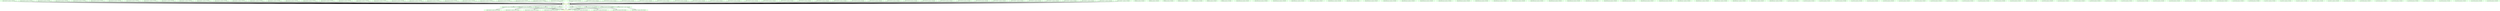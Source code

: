  digraph "g" {
"CloneSet_running_0" [ style=bold color="green" fontcolor="orange"]
"CloneSet_start_0" -> "CloneSet_running_0" [ style = bold]
"CloneSet_start_0" -> "child_CloneSet:0_start_0 c001n02" [ style = bold]
"CloneSet_start_0" -> "child_CloneSet:1_start_0 c001n03" [ style = bold]
"CloneSet_start_0" -> "child_CloneSet:2_start_0 c001n04" [ style = bold]
"CloneSet_start_0" -> "child_CloneSet:3_start_0 c001n05" [ style = bold]
"CloneSet_start_0" -> "child_CloneSet:4_start_0 c001n06" [ style = bold]
"CloneSet_start_0" -> "child_CloneSet:5_start_0 c001n07" [ style = bold]
"CloneSet_start_0" -> "child_CloneSet:6_start_0 c001n08" [ style = bold]
"CloneSet_start_0" -> "child_CloneSet:7_start_0 c001n09" [ style = bold]
"CloneSet_start_0" [ style=bold color="green" fontcolor="orange"]
"DcIPaddr_monitor_0 c001n02" [ style=bold color="green" fontcolor="black"]
"DcIPaddr_monitor_0 c001n03" [ style=bold color="green" fontcolor="black"]
"DcIPaddr_monitor_0 c001n04" [ style=bold color="green" fontcolor="black"]
"DcIPaddr_monitor_0 c001n05" [ style=bold color="green" fontcolor="black"]
"DcIPaddr_monitor_0 c001n06" [ style=bold color="green" fontcolor="black"]
"DcIPaddr_monitor_0 c001n07" [ style=bold color="green" fontcolor="black"]
"DcIPaddr_monitor_0 c001n08" [ style=bold color="green" fontcolor="black"]
"child_CloneSet:0_monitor_0 c001n02" -> "CloneSet_start_0" [ style = bold]
"child_CloneSet:0_monitor_0 c001n02" [ style=bold color="green" fontcolor="black"]
"child_CloneSet:0_monitor_0 c001n03" -> "CloneSet_start_0" [ style = bold]
"child_CloneSet:0_monitor_0 c001n03" [ style=bold color="green" fontcolor="black"]
"child_CloneSet:0_monitor_0 c001n04" -> "CloneSet_start_0" [ style = bold]
"child_CloneSet:0_monitor_0 c001n04" [ style=bold color="green" fontcolor="black"]
"child_CloneSet:0_monitor_0 c001n05" -> "CloneSet_start_0" [ style = bold]
"child_CloneSet:0_monitor_0 c001n05" [ style=bold color="green" fontcolor="black"]
"child_CloneSet:0_monitor_0 c001n06" -> "CloneSet_start_0" [ style = bold]
"child_CloneSet:0_monitor_0 c001n06" [ style=bold color="green" fontcolor="black"]
"child_CloneSet:0_monitor_0 c001n07" -> "CloneSet_start_0" [ style = bold]
"child_CloneSet:0_monitor_0 c001n07" [ style=bold color="green" fontcolor="black"]
"child_CloneSet:0_monitor_0 c001n08" -> "CloneSet_start_0" [ style = bold]
"child_CloneSet:0_monitor_0 c001n08" [ style=bold color="green" fontcolor="black"]
"child_CloneSet:0_monitor_0 c001n09" -> "CloneSet_start_0" [ style = bold]
"child_CloneSet:0_monitor_0 c001n09" [ style=bold color="green" fontcolor="black"]
"child_CloneSet:0_monitor_5000 c001n02" [ style=bold color="green" fontcolor="black"]
"child_CloneSet:0_start_0 c001n02" -> "CloneSet_running_0" [ style = bold]
"child_CloneSet:0_start_0 c001n02" -> "child_CloneSet:0_monitor_5000 c001n02" [ style = bold]
"child_CloneSet:0_start_0 c001n02" [ style=bold color="green" fontcolor="black"]
"child_CloneSet:1_monitor_0 c001n02" -> "CloneSet_start_0" [ style = bold]
"child_CloneSet:1_monitor_0 c001n02" [ style=bold color="green" fontcolor="black"]
"child_CloneSet:1_monitor_0 c001n03" -> "CloneSet_start_0" [ style = bold]
"child_CloneSet:1_monitor_0 c001n03" [ style=bold color="green" fontcolor="black"]
"child_CloneSet:1_monitor_0 c001n04" -> "CloneSet_start_0" [ style = bold]
"child_CloneSet:1_monitor_0 c001n04" [ style=bold color="green" fontcolor="black"]
"child_CloneSet:1_monitor_0 c001n05" -> "CloneSet_start_0" [ style = bold]
"child_CloneSet:1_monitor_0 c001n05" [ style=bold color="green" fontcolor="black"]
"child_CloneSet:1_monitor_0 c001n06" -> "CloneSet_start_0" [ style = bold]
"child_CloneSet:1_monitor_0 c001n06" [ style=bold color="green" fontcolor="black"]
"child_CloneSet:1_monitor_0 c001n07" -> "CloneSet_start_0" [ style = bold]
"child_CloneSet:1_monitor_0 c001n07" [ style=bold color="green" fontcolor="black"]
"child_CloneSet:1_monitor_0 c001n08" -> "CloneSet_start_0" [ style = bold]
"child_CloneSet:1_monitor_0 c001n08" [ style=bold color="green" fontcolor="black"]
"child_CloneSet:1_monitor_0 c001n09" -> "CloneSet_start_0" [ style = bold]
"child_CloneSet:1_monitor_0 c001n09" [ style=bold color="green" fontcolor="black"]
"child_CloneSet:1_monitor_5000 c001n03" [ style=bold color="green" fontcolor="black"]
"child_CloneSet:1_start_0 c001n03" -> "CloneSet_running_0" [ style = bold]
"child_CloneSet:1_start_0 c001n03" -> "child_CloneSet:1_monitor_5000 c001n03" [ style = bold]
"child_CloneSet:1_start_0 c001n03" [ style=bold color="green" fontcolor="black"]
"child_CloneSet:2_monitor_0 c001n02" -> "CloneSet_start_0" [ style = bold]
"child_CloneSet:2_monitor_0 c001n02" [ style=bold color="green" fontcolor="black"]
"child_CloneSet:2_monitor_0 c001n03" -> "CloneSet_start_0" [ style = bold]
"child_CloneSet:2_monitor_0 c001n03" [ style=bold color="green" fontcolor="black"]
"child_CloneSet:2_monitor_0 c001n04" -> "CloneSet_start_0" [ style = bold]
"child_CloneSet:2_monitor_0 c001n04" [ style=bold color="green" fontcolor="black"]
"child_CloneSet:2_monitor_0 c001n05" -> "CloneSet_start_0" [ style = bold]
"child_CloneSet:2_monitor_0 c001n05" [ style=bold color="green" fontcolor="black"]
"child_CloneSet:2_monitor_0 c001n06" -> "CloneSet_start_0" [ style = bold]
"child_CloneSet:2_monitor_0 c001n06" [ style=bold color="green" fontcolor="black"]
"child_CloneSet:2_monitor_0 c001n07" -> "CloneSet_start_0" [ style = bold]
"child_CloneSet:2_monitor_0 c001n07" [ style=bold color="green" fontcolor="black"]
"child_CloneSet:2_monitor_0 c001n08" -> "CloneSet_start_0" [ style = bold]
"child_CloneSet:2_monitor_0 c001n08" [ style=bold color="green" fontcolor="black"]
"child_CloneSet:2_monitor_0 c001n09" -> "CloneSet_start_0" [ style = bold]
"child_CloneSet:2_monitor_0 c001n09" [ style=bold color="green" fontcolor="black"]
"child_CloneSet:2_monitor_5000 c001n04" [ style=bold color="green" fontcolor="black"]
"child_CloneSet:2_start_0 c001n04" -> "CloneSet_running_0" [ style = bold]
"child_CloneSet:2_start_0 c001n04" -> "child_CloneSet:2_monitor_5000 c001n04" [ style = bold]
"child_CloneSet:2_start_0 c001n04" [ style=bold color="green" fontcolor="black"]
"child_CloneSet:3_monitor_0 c001n02" -> "CloneSet_start_0" [ style = bold]
"child_CloneSet:3_monitor_0 c001n02" [ style=bold color="green" fontcolor="black"]
"child_CloneSet:3_monitor_0 c001n03" -> "CloneSet_start_0" [ style = bold]
"child_CloneSet:3_monitor_0 c001n03" [ style=bold color="green" fontcolor="black"]
"child_CloneSet:3_monitor_0 c001n04" -> "CloneSet_start_0" [ style = bold]
"child_CloneSet:3_monitor_0 c001n04" [ style=bold color="green" fontcolor="black"]
"child_CloneSet:3_monitor_0 c001n05" -> "CloneSet_start_0" [ style = bold]
"child_CloneSet:3_monitor_0 c001n05" [ style=bold color="green" fontcolor="black"]
"child_CloneSet:3_monitor_0 c001n06" -> "CloneSet_start_0" [ style = bold]
"child_CloneSet:3_monitor_0 c001n06" [ style=bold color="green" fontcolor="black"]
"child_CloneSet:3_monitor_0 c001n07" -> "CloneSet_start_0" [ style = bold]
"child_CloneSet:3_monitor_0 c001n07" [ style=bold color="green" fontcolor="black"]
"child_CloneSet:3_monitor_0 c001n08" -> "CloneSet_start_0" [ style = bold]
"child_CloneSet:3_monitor_0 c001n08" [ style=bold color="green" fontcolor="black"]
"child_CloneSet:3_monitor_0 c001n09" -> "CloneSet_start_0" [ style = bold]
"child_CloneSet:3_monitor_0 c001n09" [ style=bold color="green" fontcolor="black"]
"child_CloneSet:3_monitor_5000 c001n05" [ style=bold color="green" fontcolor="black"]
"child_CloneSet:3_start_0 c001n05" -> "CloneSet_running_0" [ style = bold]
"child_CloneSet:3_start_0 c001n05" -> "child_CloneSet:3_monitor_5000 c001n05" [ style = bold]
"child_CloneSet:3_start_0 c001n05" [ style=bold color="green" fontcolor="black"]
"child_CloneSet:4_monitor_0 c001n02" -> "CloneSet_start_0" [ style = bold]
"child_CloneSet:4_monitor_0 c001n02" [ style=bold color="green" fontcolor="black"]
"child_CloneSet:4_monitor_0 c001n03" -> "CloneSet_start_0" [ style = bold]
"child_CloneSet:4_monitor_0 c001n03" [ style=bold color="green" fontcolor="black"]
"child_CloneSet:4_monitor_0 c001n04" -> "CloneSet_start_0" [ style = bold]
"child_CloneSet:4_monitor_0 c001n04" [ style=bold color="green" fontcolor="black"]
"child_CloneSet:4_monitor_0 c001n05" -> "CloneSet_start_0" [ style = bold]
"child_CloneSet:4_monitor_0 c001n05" [ style=bold color="green" fontcolor="black"]
"child_CloneSet:4_monitor_0 c001n06" -> "CloneSet_start_0" [ style = bold]
"child_CloneSet:4_monitor_0 c001n06" [ style=bold color="green" fontcolor="black"]
"child_CloneSet:4_monitor_0 c001n07" -> "CloneSet_start_0" [ style = bold]
"child_CloneSet:4_monitor_0 c001n07" [ style=bold color="green" fontcolor="black"]
"child_CloneSet:4_monitor_0 c001n08" -> "CloneSet_start_0" [ style = bold]
"child_CloneSet:4_monitor_0 c001n08" [ style=bold color="green" fontcolor="black"]
"child_CloneSet:4_monitor_0 c001n09" -> "CloneSet_start_0" [ style = bold]
"child_CloneSet:4_monitor_0 c001n09" [ style=bold color="green" fontcolor="black"]
"child_CloneSet:4_monitor_5000 c001n06" [ style=bold color="green" fontcolor="black"]
"child_CloneSet:4_start_0 c001n06" -> "CloneSet_running_0" [ style = bold]
"child_CloneSet:4_start_0 c001n06" -> "child_CloneSet:4_monitor_5000 c001n06" [ style = bold]
"child_CloneSet:4_start_0 c001n06" [ style=bold color="green" fontcolor="black"]
"child_CloneSet:5_monitor_0 c001n02" -> "CloneSet_start_0" [ style = bold]
"child_CloneSet:5_monitor_0 c001n02" [ style=bold color="green" fontcolor="black"]
"child_CloneSet:5_monitor_0 c001n03" -> "CloneSet_start_0" [ style = bold]
"child_CloneSet:5_monitor_0 c001n03" [ style=bold color="green" fontcolor="black"]
"child_CloneSet:5_monitor_0 c001n04" -> "CloneSet_start_0" [ style = bold]
"child_CloneSet:5_monitor_0 c001n04" [ style=bold color="green" fontcolor="black"]
"child_CloneSet:5_monitor_0 c001n05" -> "CloneSet_start_0" [ style = bold]
"child_CloneSet:5_monitor_0 c001n05" [ style=bold color="green" fontcolor="black"]
"child_CloneSet:5_monitor_0 c001n06" -> "CloneSet_start_0" [ style = bold]
"child_CloneSet:5_monitor_0 c001n06" [ style=bold color="green" fontcolor="black"]
"child_CloneSet:5_monitor_0 c001n07" -> "CloneSet_start_0" [ style = bold]
"child_CloneSet:5_monitor_0 c001n07" [ style=bold color="green" fontcolor="black"]
"child_CloneSet:5_monitor_0 c001n08" -> "CloneSet_start_0" [ style = bold]
"child_CloneSet:5_monitor_0 c001n08" [ style=bold color="green" fontcolor="black"]
"child_CloneSet:5_monitor_0 c001n09" -> "CloneSet_start_0" [ style = bold]
"child_CloneSet:5_monitor_0 c001n09" [ style=bold color="green" fontcolor="black"]
"child_CloneSet:5_monitor_5000 c001n07" [ style=bold color="green" fontcolor="black"]
"child_CloneSet:5_start_0 c001n07" -> "CloneSet_running_0" [ style = bold]
"child_CloneSet:5_start_0 c001n07" -> "child_CloneSet:5_monitor_5000 c001n07" [ style = bold]
"child_CloneSet:5_start_0 c001n07" [ style=bold color="green" fontcolor="black"]
"child_CloneSet:6_monitor_0 c001n02" -> "CloneSet_start_0" [ style = bold]
"child_CloneSet:6_monitor_0 c001n02" [ style=bold color="green" fontcolor="black"]
"child_CloneSet:6_monitor_0 c001n03" -> "CloneSet_start_0" [ style = bold]
"child_CloneSet:6_monitor_0 c001n03" [ style=bold color="green" fontcolor="black"]
"child_CloneSet:6_monitor_0 c001n04" -> "CloneSet_start_0" [ style = bold]
"child_CloneSet:6_monitor_0 c001n04" [ style=bold color="green" fontcolor="black"]
"child_CloneSet:6_monitor_0 c001n05" -> "CloneSet_start_0" [ style = bold]
"child_CloneSet:6_monitor_0 c001n05" [ style=bold color="green" fontcolor="black"]
"child_CloneSet:6_monitor_0 c001n06" -> "CloneSet_start_0" [ style = bold]
"child_CloneSet:6_monitor_0 c001n06" [ style=bold color="green" fontcolor="black"]
"child_CloneSet:6_monitor_0 c001n07" -> "CloneSet_start_0" [ style = bold]
"child_CloneSet:6_monitor_0 c001n07" [ style=bold color="green" fontcolor="black"]
"child_CloneSet:6_monitor_0 c001n08" -> "CloneSet_start_0" [ style = bold]
"child_CloneSet:6_monitor_0 c001n08" [ style=bold color="green" fontcolor="black"]
"child_CloneSet:6_monitor_0 c001n09" -> "CloneSet_start_0" [ style = bold]
"child_CloneSet:6_monitor_0 c001n09" [ style=bold color="green" fontcolor="black"]
"child_CloneSet:6_monitor_5000 c001n08" [ style=bold color="green" fontcolor="black"]
"child_CloneSet:6_start_0 c001n08" -> "CloneSet_running_0" [ style = bold]
"child_CloneSet:6_start_0 c001n08" -> "child_CloneSet:6_monitor_5000 c001n08" [ style = bold]
"child_CloneSet:6_start_0 c001n08" [ style=bold color="green" fontcolor="black"]
"child_CloneSet:7_monitor_0 c001n02" -> "CloneSet_start_0" [ style = bold]
"child_CloneSet:7_monitor_0 c001n02" [ style=bold color="green" fontcolor="black"]
"child_CloneSet:7_monitor_0 c001n03" -> "CloneSet_start_0" [ style = bold]
"child_CloneSet:7_monitor_0 c001n03" [ style=bold color="green" fontcolor="black"]
"child_CloneSet:7_monitor_0 c001n04" -> "CloneSet_start_0" [ style = bold]
"child_CloneSet:7_monitor_0 c001n04" [ style=bold color="green" fontcolor="black"]
"child_CloneSet:7_monitor_0 c001n05" -> "CloneSet_start_0" [ style = bold]
"child_CloneSet:7_monitor_0 c001n05" [ style=bold color="green" fontcolor="black"]
"child_CloneSet:7_monitor_0 c001n06" -> "CloneSet_start_0" [ style = bold]
"child_CloneSet:7_monitor_0 c001n06" [ style=bold color="green" fontcolor="black"]
"child_CloneSet:7_monitor_0 c001n07" -> "CloneSet_start_0" [ style = bold]
"child_CloneSet:7_monitor_0 c001n07" [ style=bold color="green" fontcolor="black"]
"child_CloneSet:7_monitor_0 c001n08" -> "CloneSet_start_0" [ style = bold]
"child_CloneSet:7_monitor_0 c001n08" [ style=bold color="green" fontcolor="black"]
"child_CloneSet:7_monitor_0 c001n09" -> "CloneSet_start_0" [ style = bold]
"child_CloneSet:7_monitor_0 c001n09" [ style=bold color="green" fontcolor="black"]
"child_CloneSet:7_monitor_5000 c001n09" [ style=bold color="green" fontcolor="black"]
"child_CloneSet:7_start_0 c001n09" -> "CloneSet_running_0" [ style = bold]
"child_CloneSet:7_start_0 c001n09" -> "child_CloneSet:7_monitor_5000 c001n09" [ style = bold]
"child_CloneSet:7_start_0 c001n09" [ style=bold color="green" fontcolor="black"]
"child_DoFencing:0_monitor_0 c001n07" [ style=bold color="green" fontcolor="black"]
"child_DoFencing:0_monitor_0 c001n08" [ style=bold color="green" fontcolor="black"]
"child_DoFencing:0_monitor_0 c001n09" [ style=bold color="green" fontcolor="black"]
"child_DoFencing:1_monitor_0 c001n02" [ style=bold color="green" fontcolor="black"]
"child_DoFencing:1_monitor_0 c001n07" [ style=bold color="green" fontcolor="black"]
"child_DoFencing:1_monitor_0 c001n08" [ style=bold color="green" fontcolor="black"]
"child_DoFencing:2_monitor_0 c001n03" [ style=bold color="green" fontcolor="black"]
"child_DoFencing:2_monitor_0 c001n07" [ style=bold color="green" fontcolor="black"]
"child_DoFencing:2_monitor_0 c001n08" [ style=bold color="green" fontcolor="black"]
"child_DoFencing:2_monitor_0 c001n09" [ style=bold color="green" fontcolor="black"]
"child_DoFencing:3_monitor_0 c001n02" [ style=bold color="green" fontcolor="black"]
"child_DoFencing:3_monitor_0 c001n04" [ style=bold color="green" fontcolor="black"]
"child_DoFencing:3_monitor_0 c001n08" [ style=bold color="green" fontcolor="black"]
"child_DoFencing:4_monitor_0 c001n03" [ style=bold color="green" fontcolor="black"]
"child_DoFencing:4_monitor_0 c001n05" [ style=bold color="green" fontcolor="black"]
"child_DoFencing:4_monitor_0 c001n09" [ style=bold color="green" fontcolor="black"]
"child_DoFencing:5_monitor_0 c001n02" [ style=bold color="green" fontcolor="black"]
"child_DoFencing:5_monitor_0 c001n04" [ style=bold color="green" fontcolor="black"]
"child_DoFencing:5_monitor_0 c001n05" [ style=bold color="green" fontcolor="black"]
"child_DoFencing:5_monitor_0 c001n08" [ style=bold color="green" fontcolor="black"]
"child_DoFencing:6_monitor_0 c001n04" [ style=bold color="green" fontcolor="black"]
"child_DoFencing:6_monitor_0 c001n05" [ style=bold color="green" fontcolor="black"]
"child_DoFencing:6_monitor_0 c001n07" [ style=bold color="green" fontcolor="black"]
"child_DoFencing:6_monitor_0 c001n09" [ style=bold color="green" fontcolor="black"]
"child_DoFencing:7_monitor_0 c001n02" [ style=bold color="green" fontcolor="black"]
"child_DoFencing:7_monitor_0 c001n03" [ style=bold color="green" fontcolor="black"]
"child_DoFencing:7_monitor_0 c001n04" [ style=bold color="green" fontcolor="black"]
"child_DoFencing:7_monitor_0 c001n05" [ style=bold color="green" fontcolor="black"]
"child_DoFencing:7_monitor_0 c001n07" [ style=bold color="green" fontcolor="black"]
"child_DoFencing:7_monitor_0 c001n08" [ style=bold color="green" fontcolor="black"]
"rsc_c001n02_monitor_0 c001n04" [ style=bold color="green" fontcolor="black"]
"rsc_c001n02_monitor_0 c001n05" [ style=bold color="green" fontcolor="black"]
"rsc_c001n02_monitor_0 c001n07" [ style=bold color="green" fontcolor="black"]
"rsc_c001n02_monitor_0 c001n08" [ style=bold color="green" fontcolor="black"]
"rsc_c001n02_monitor_0 c001n09" [ style=bold color="green" fontcolor="black"]
"rsc_c001n03_monitor_0 c001n02" [ style=bold color="green" fontcolor="black"]
"rsc_c001n03_monitor_0 c001n04" [ style=bold color="green" fontcolor="black"]
"rsc_c001n03_monitor_0 c001n05" [ style=bold color="green" fontcolor="black"]
"rsc_c001n03_monitor_0 c001n07" [ style=bold color="green" fontcolor="black"]
"rsc_c001n03_monitor_0 c001n08" [ style=bold color="green" fontcolor="black"]
"rsc_c001n03_monitor_0 c001n09" [ style=bold color="green" fontcolor="black"]
"rsc_c001n04_monitor_0 c001n02" [ style=bold color="green" fontcolor="black"]
"rsc_c001n04_monitor_0 c001n03" [ style=bold color="green" fontcolor="black"]
"rsc_c001n04_monitor_0 c001n05" [ style=bold color="green" fontcolor="black"]
"rsc_c001n04_monitor_0 c001n07" [ style=bold color="green" fontcolor="black"]
"rsc_c001n04_monitor_0 c001n08" [ style=bold color="green" fontcolor="black"]
"rsc_c001n04_monitor_0 c001n09" [ style=bold color="green" fontcolor="black"]
"rsc_c001n05_monitor_0 c001n02" [ style=bold color="green" fontcolor="black"]
"rsc_c001n05_monitor_0 c001n03" [ style=bold color="green" fontcolor="black"]
"rsc_c001n05_monitor_0 c001n04" [ style=bold color="green" fontcolor="black"]
"rsc_c001n05_monitor_0 c001n06" [ style=bold color="green" fontcolor="black"]
"rsc_c001n05_monitor_0 c001n07" [ style=bold color="green" fontcolor="black"]
"rsc_c001n05_monitor_0 c001n08" [ style=bold color="green" fontcolor="black"]
"rsc_c001n05_monitor_0 c001n09" [ style=bold color="green" fontcolor="black"]
"rsc_c001n06_monitor_0 c001n03" [ style=bold color="green" fontcolor="black"]
"rsc_c001n06_monitor_0 c001n04" [ style=bold color="green" fontcolor="black"]
"rsc_c001n06_monitor_0 c001n05" [ style=bold color="green" fontcolor="black"]
"rsc_c001n06_monitor_0 c001n07" [ style=bold color="green" fontcolor="black"]
"rsc_c001n06_monitor_0 c001n08" [ style=bold color="green" fontcolor="black"]
"rsc_c001n06_monitor_0 c001n09" [ style=bold color="green" fontcolor="black"]
"rsc_c001n07_monitor_0 c001n04" [ style=bold color="green" fontcolor="black"]
"rsc_c001n07_monitor_0 c001n05" [ style=bold color="green" fontcolor="black"]
"rsc_c001n07_monitor_0 c001n06" [ style=bold color="green" fontcolor="black"]
"rsc_c001n07_monitor_0 c001n08" [ style=bold color="green" fontcolor="black"]
"rsc_c001n07_monitor_0 c001n09" [ style=bold color="green" fontcolor="black"]
"rsc_c001n08_monitor_0 c001n05" [ style=bold color="green" fontcolor="black"]
"rsc_c001n08_monitor_0 c001n07" [ style=bold color="green" fontcolor="black"]
"rsc_c001n08_monitor_0 c001n09" [ style=bold color="green" fontcolor="black"]
"rsc_c001n09_monitor_0 c001n02" [ style=bold color="green" fontcolor="black"]
"rsc_c001n09_monitor_0 c001n03" [ style=bold color="green" fontcolor="black"]
"rsc_c001n09_monitor_0 c001n04" [ style=bold color="green" fontcolor="black"]
"rsc_c001n09_monitor_0 c001n05" [ style=bold color="green" fontcolor="black"]
"rsc_c001n09_monitor_0 c001n07" [ style=bold color="green" fontcolor="black"]
"rsc_c001n09_monitor_0 c001n08" [ style=bold color="green" fontcolor="black"]
"rsc_c001n09_monitor_0 c001n09" [ style=bold color="green" fontcolor="black"]
}
